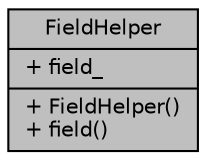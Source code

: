 digraph "FieldHelper"
{
 // INTERACTIVE_SVG=YES
 // LATEX_PDF_SIZE
  edge [fontname="Helvetica",fontsize="10",labelfontname="Helvetica",labelfontsize="10"];
  node [fontname="Helvetica",fontsize="10",shape=record];
  Node1 [label="{FieldHelper\n|+ field_\l|+ FieldHelper()\l+ field()\l}",height=0.2,width=0.4,color="black", fillcolor="grey75", style="filled", fontcolor="black",tooltip=" "];
}
